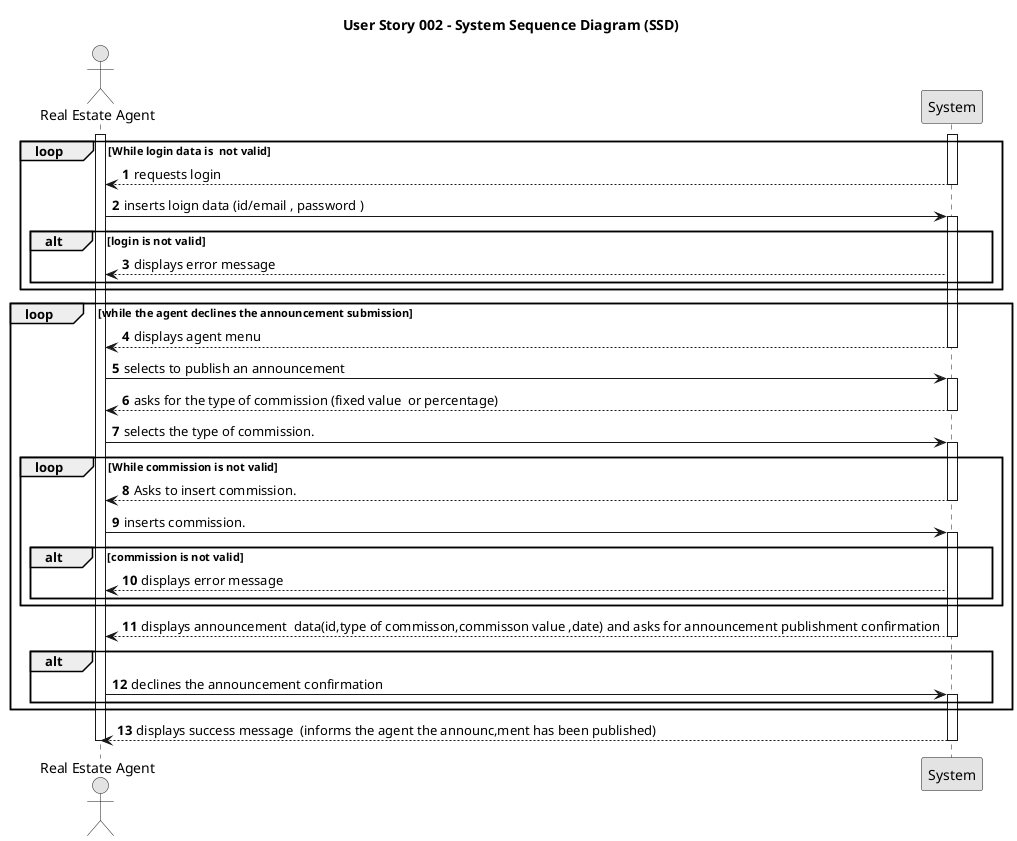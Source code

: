 @startuml
skinparam monochrome true
skinparam packageStyle rectangle
skinparam shadowing false

title User Story 002 - System Sequence Diagram (SSD)


autonumber



actor "Real Estate Agent" as Agent
participant "System" as System



activate Agent

loop While login data is  not valid
activate System
System --> Agent : requests login
deactivate System
Agent -> System : inserts loign data (id/email , password )
alt login is not valid
activate System
System --> Agent : displays error message

end
end

activate System
loop while the agent declines the announcement submission


System --> Agent: displays agent menu

deactivate System
 Agent -> System : selects to publish an announcement

 activate System

 System --> Agent: asks for the type of commission (fixed value  or percentage)

   deactivate System
    Agent-> System: selects the type of commission.



      loop While commission is not valid
      activate System
      System --> Agent: Asks to insert commission.
      deactivate System

       Agent -> System:  inserts commission.

       alt commission is not valid
       activate System
       System --> Agent : displays error message
       end
       end


   System --> Agent : displays announcement  data(id,type of commisson,commisson value ,date) and asks for announcement publishment confirmation
   deactivate System

alt
  Agent -> System : declines the announcement confirmation
  activate System
  end
  end
  System --> Agent: displays success message  (informs the agent the announc,ment has been published)
   deactivate System
deactivate Agent











@enduml